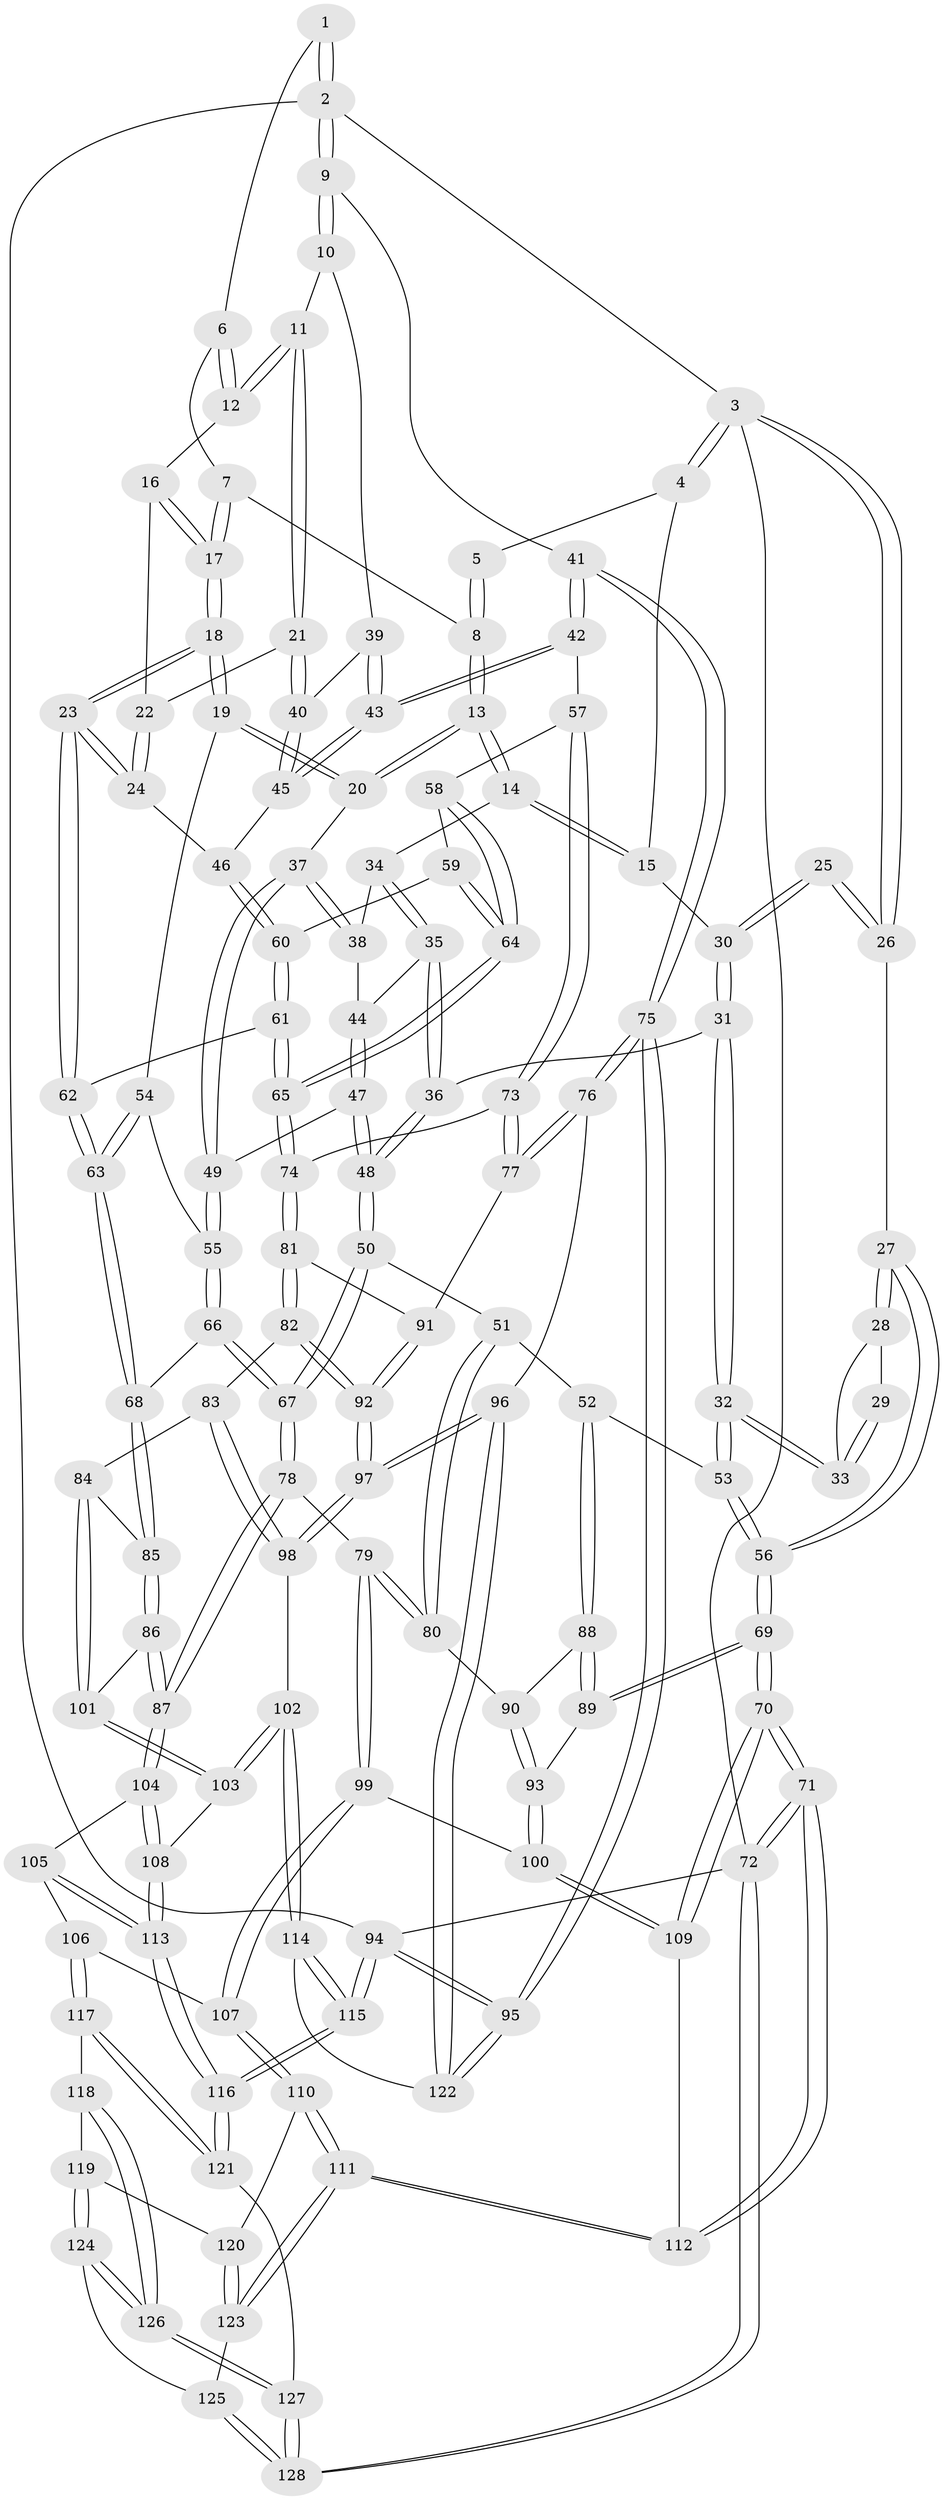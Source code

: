 // coarse degree distribution, {4: 0.23333333333333334, 3: 0.7444444444444445, 1: 0.011111111111111112, 2: 0.011111111111111112}
// Generated by graph-tools (version 1.1) at 2025/38/03/04/25 23:38:20]
// undirected, 128 vertices, 317 edges
graph export_dot {
  node [color=gray90,style=filled];
  1 [pos="+0.7584688072949407+0"];
  2 [pos="+1+0"];
  3 [pos="+0+0"];
  4 [pos="+0.2545764082580248+0"];
  5 [pos="+0.5055055477494961+0"];
  6 [pos="+0.752903234043584+0"];
  7 [pos="+0.532906406599563+0.06888885575234535"];
  8 [pos="+0.508497527265457+0.06089649509178551"];
  9 [pos="+1+0.09420684575834394"];
  10 [pos="+0.8675785057747992+0.12841294925300673"];
  11 [pos="+0.7840780522803874+0.02630917413607253"];
  12 [pos="+0.7487007601833825+0"];
  13 [pos="+0.4037537319254302+0.13262058272111082"];
  14 [pos="+0.28591876865510557+0.00997702482163835"];
  15 [pos="+0.25474783295661374+0"];
  16 [pos="+0.6800278989022874+0.03019660910638361"];
  17 [pos="+0.5913915017570698+0.11151189587989119"];
  18 [pos="+0.5646501720708625+0.2232632129727445"];
  19 [pos="+0.48885977947909937+0.21947021975692327"];
  20 [pos="+0.4181185287781319+0.17053709243157805"];
  21 [pos="+0.7296708550267607+0.2017199870593175"];
  22 [pos="+0.6781394694481025+0.13358228026458874"];
  23 [pos="+0.5713755789734125+0.22829211074944766"];
  24 [pos="+0.6150729310570077+0.22293550735819948"];
  25 [pos="+0.1560630253815752+0.0630993816142734"];
  26 [pos="+0+0"];
  27 [pos="+0+0.10604768065608862"];
  28 [pos="+0.009948031654632832+0.1199643150862985"];
  29 [pos="+0.13746799922160977+0.07879842785955492"];
  30 [pos="+0.20132827918651633+0.030755229210334595"];
  31 [pos="+0.19091330839009668+0.2180493935319653"];
  32 [pos="+0.09724619606541693+0.2720952799165758"];
  33 [pos="+0.09389636425654674+0.23102612905676292"];
  34 [pos="+0.2685501046912018+0.18551021280145388"];
  35 [pos="+0.22802389158771774+0.22425636577125255"];
  36 [pos="+0.21066339018432745+0.2263154482892913"];
  37 [pos="+0.36109044516969824+0.2284413474938131"];
  38 [pos="+0.28900730884401343+0.21442564133126643"];
  39 [pos="+0.8635953112914144+0.15504592366655315"];
  40 [pos="+0.7285822799192146+0.21383645332239848"];
  41 [pos="+1+0.32684774486355084"];
  42 [pos="+0.9134828419438091+0.3318813368358881"];
  43 [pos="+0.8742506427168267+0.2666636060035695"];
  44 [pos="+0.2656566425140439+0.24299649687459804"];
  45 [pos="+0.7249884131955261+0.2238207013190162"];
  46 [pos="+0.7199603793175813+0.2278373357505818"];
  47 [pos="+0.30458488187951166+0.3301375089781993"];
  48 [pos="+0.2542186216002614+0.36400609320736294"];
  49 [pos="+0.31324042178631034+0.3272704371034091"];
  50 [pos="+0.2423887142227746+0.37649000812078554"];
  51 [pos="+0.2366828939161686+0.37947365872756333"];
  52 [pos="+0.07319985872698798+0.3712913773810834"];
  53 [pos="+0.05641927624521429+0.35778411443781494"];
  54 [pos="+0.47157154575514443+0.2648987617220628"];
  55 [pos="+0.40377342614074585+0.36309222107088474"];
  56 [pos="+0+0.3342568705593345"];
  57 [pos="+0.8842898793782917+0.35647967794664615"];
  58 [pos="+0.8748223944840628+0.3556964533825308"];
  59 [pos="+0.7653631725330394+0.31903726674237903"];
  60 [pos="+0.7243062354071751+0.2715120504172497"];
  61 [pos="+0.649792012124673+0.3914685116933939"];
  62 [pos="+0.6061038712143746+0.37119041497534033"];
  63 [pos="+0.5172420693274559+0.4213565309238585"];
  64 [pos="+0.6701260339434041+0.4066520381612273"];
  65 [pos="+0.6672880155556822+0.408010646312991"];
  66 [pos="+0.44135269822362416+0.4318060990300504"];
  67 [pos="+0.39284041419329335+0.49219168089863014"];
  68 [pos="+0.5077900635112826+0.42974006231111256"];
  69 [pos="+0+0.6453195856362326"];
  70 [pos="+0+0.9920377535536511"];
  71 [pos="+0+1"];
  72 [pos="+0+1"];
  73 [pos="+0.8564165878856804+0.4345002160995014"];
  74 [pos="+0.6837620247182767+0.45632750208880113"];
  75 [pos="+1+0.6792766654065588"];
  76 [pos="+0.94205315450657+0.6577377826404122"];
  77 [pos="+0.858691039063818+0.5025439279122167"];
  78 [pos="+0.3702484313756403+0.5746685065418637"];
  79 [pos="+0.2621545708751827+0.5446253012718287"];
  80 [pos="+0.2534641840974514+0.5318538986324558"];
  81 [pos="+0.6832068573926886+0.4744386502459853"];
  82 [pos="+0.664274813853292+0.50826856383919"];
  83 [pos="+0.6587943448240753+0.5156443081253566"];
  84 [pos="+0.6285071541016881+0.5374787240439398"];
  85 [pos="+0.5318265153581002+0.4875122172611598"];
  86 [pos="+0.49681549309726913+0.5886217199389011"];
  87 [pos="+0.3909432034246771+0.6154067679696656"];
  88 [pos="+0.08675492399110386+0.4440745223296505"];
  89 [pos="+0+0.6190316577126804"];
  90 [pos="+0.11944109233302518+0.5079192744396591"];
  91 [pos="+0.7616706068926519+0.5195567336317685"];
  92 [pos="+0.7615186702643527+0.5906980922264113"];
  93 [pos="+0.11284353117453733+0.6458163034581437"];
  94 [pos="+1+1"];
  95 [pos="+1+1"];
  96 [pos="+0.795827459692971+0.7169441981496767"];
  97 [pos="+0.789932889891867+0.7142193177209605"];
  98 [pos="+0.7769519868891994+0.7114697965243278"];
  99 [pos="+0.15024038345432444+0.6693752186654262"];
  100 [pos="+0.1345432899374527+0.6669101491021577"];
  101 [pos="+0.5944000055070219+0.6203546441588096"];
  102 [pos="+0.6642027492067206+0.706087399127201"];
  103 [pos="+0.6244562259563368+0.6967156348136354"];
  104 [pos="+0.3883832403276664+0.6387826234211734"];
  105 [pos="+0.3723082905099455+0.6871887171423087"];
  106 [pos="+0.36365499289548664+0.6967754762271238"];
  107 [pos="+0.20172726306092478+0.7087250278032222"];
  108 [pos="+0.5954020640374447+0.7176719169031325"];
  109 [pos="+0.10093168999310055+0.7206982672462258"];
  110 [pos="+0.20696722078960536+0.7996921778981502"];
  111 [pos="+0.10557508347396333+0.8678126426449883"];
  112 [pos="+0.10227428339157832+0.8686813563308342"];
  113 [pos="+0.5342267146496192+0.7949897924465318"];
  114 [pos="+0.6133337998838615+1"];
  115 [pos="+0.5479670058412117+1"];
  116 [pos="+0.504962666147152+1"];
  117 [pos="+0.35787725364944084+0.7594178280484003"];
  118 [pos="+0.2664546555516444+0.8310172351955651"];
  119 [pos="+0.22908684404953722+0.8164107853087922"];
  120 [pos="+0.21642182010969307+0.8077327602893438"];
  121 [pos="+0.4848304515898813+1"];
  122 [pos="+0.7838238828957094+0.8560743941686657"];
  123 [pos="+0.19462693484076515+0.8967073084862399"];
  124 [pos="+0.2175985677135083+0.8910518533542711"];
  125 [pos="+0.1995823153807925+0.8995723667417288"];
  126 [pos="+0.29319037855378477+0.9002510940491018"];
  127 [pos="+0.4526547722081194+1"];
  128 [pos="+0.2548570270376376+1"];
  1 -- 2;
  1 -- 2;
  1 -- 6;
  2 -- 3;
  2 -- 9;
  2 -- 9;
  2 -- 94;
  3 -- 4;
  3 -- 4;
  3 -- 26;
  3 -- 26;
  3 -- 72;
  4 -- 5;
  4 -- 15;
  5 -- 8;
  5 -- 8;
  6 -- 7;
  6 -- 12;
  6 -- 12;
  7 -- 8;
  7 -- 17;
  7 -- 17;
  8 -- 13;
  8 -- 13;
  9 -- 10;
  9 -- 10;
  9 -- 41;
  10 -- 11;
  10 -- 39;
  11 -- 12;
  11 -- 12;
  11 -- 21;
  11 -- 21;
  12 -- 16;
  13 -- 14;
  13 -- 14;
  13 -- 20;
  13 -- 20;
  14 -- 15;
  14 -- 15;
  14 -- 34;
  15 -- 30;
  16 -- 17;
  16 -- 17;
  16 -- 22;
  17 -- 18;
  17 -- 18;
  18 -- 19;
  18 -- 19;
  18 -- 23;
  18 -- 23;
  19 -- 20;
  19 -- 20;
  19 -- 54;
  20 -- 37;
  21 -- 22;
  21 -- 40;
  21 -- 40;
  22 -- 24;
  22 -- 24;
  23 -- 24;
  23 -- 24;
  23 -- 62;
  23 -- 62;
  24 -- 46;
  25 -- 26;
  25 -- 26;
  25 -- 30;
  25 -- 30;
  26 -- 27;
  27 -- 28;
  27 -- 28;
  27 -- 56;
  27 -- 56;
  28 -- 29;
  28 -- 33;
  29 -- 33;
  29 -- 33;
  30 -- 31;
  30 -- 31;
  31 -- 32;
  31 -- 32;
  31 -- 36;
  32 -- 33;
  32 -- 33;
  32 -- 53;
  32 -- 53;
  34 -- 35;
  34 -- 35;
  34 -- 38;
  35 -- 36;
  35 -- 36;
  35 -- 44;
  36 -- 48;
  36 -- 48;
  37 -- 38;
  37 -- 38;
  37 -- 49;
  37 -- 49;
  38 -- 44;
  39 -- 40;
  39 -- 43;
  39 -- 43;
  40 -- 45;
  40 -- 45;
  41 -- 42;
  41 -- 42;
  41 -- 75;
  41 -- 75;
  42 -- 43;
  42 -- 43;
  42 -- 57;
  43 -- 45;
  43 -- 45;
  44 -- 47;
  44 -- 47;
  45 -- 46;
  46 -- 60;
  46 -- 60;
  47 -- 48;
  47 -- 48;
  47 -- 49;
  48 -- 50;
  48 -- 50;
  49 -- 55;
  49 -- 55;
  50 -- 51;
  50 -- 67;
  50 -- 67;
  51 -- 52;
  51 -- 80;
  51 -- 80;
  52 -- 53;
  52 -- 88;
  52 -- 88;
  53 -- 56;
  53 -- 56;
  54 -- 55;
  54 -- 63;
  54 -- 63;
  55 -- 66;
  55 -- 66;
  56 -- 69;
  56 -- 69;
  57 -- 58;
  57 -- 73;
  57 -- 73;
  58 -- 59;
  58 -- 64;
  58 -- 64;
  59 -- 60;
  59 -- 64;
  59 -- 64;
  60 -- 61;
  60 -- 61;
  61 -- 62;
  61 -- 65;
  61 -- 65;
  62 -- 63;
  62 -- 63;
  63 -- 68;
  63 -- 68;
  64 -- 65;
  64 -- 65;
  65 -- 74;
  65 -- 74;
  66 -- 67;
  66 -- 67;
  66 -- 68;
  67 -- 78;
  67 -- 78;
  68 -- 85;
  68 -- 85;
  69 -- 70;
  69 -- 70;
  69 -- 89;
  69 -- 89;
  70 -- 71;
  70 -- 71;
  70 -- 109;
  70 -- 109;
  71 -- 72;
  71 -- 72;
  71 -- 112;
  71 -- 112;
  72 -- 128;
  72 -- 128;
  72 -- 94;
  73 -- 74;
  73 -- 77;
  73 -- 77;
  74 -- 81;
  74 -- 81;
  75 -- 76;
  75 -- 76;
  75 -- 95;
  75 -- 95;
  76 -- 77;
  76 -- 77;
  76 -- 96;
  77 -- 91;
  78 -- 79;
  78 -- 87;
  78 -- 87;
  79 -- 80;
  79 -- 80;
  79 -- 99;
  79 -- 99;
  80 -- 90;
  81 -- 82;
  81 -- 82;
  81 -- 91;
  82 -- 83;
  82 -- 92;
  82 -- 92;
  83 -- 84;
  83 -- 98;
  83 -- 98;
  84 -- 85;
  84 -- 101;
  84 -- 101;
  85 -- 86;
  85 -- 86;
  86 -- 87;
  86 -- 87;
  86 -- 101;
  87 -- 104;
  87 -- 104;
  88 -- 89;
  88 -- 89;
  88 -- 90;
  89 -- 93;
  90 -- 93;
  90 -- 93;
  91 -- 92;
  91 -- 92;
  92 -- 97;
  92 -- 97;
  93 -- 100;
  93 -- 100;
  94 -- 95;
  94 -- 95;
  94 -- 115;
  94 -- 115;
  95 -- 122;
  95 -- 122;
  96 -- 97;
  96 -- 97;
  96 -- 122;
  96 -- 122;
  97 -- 98;
  97 -- 98;
  98 -- 102;
  99 -- 100;
  99 -- 107;
  99 -- 107;
  100 -- 109;
  100 -- 109;
  101 -- 103;
  101 -- 103;
  102 -- 103;
  102 -- 103;
  102 -- 114;
  102 -- 114;
  103 -- 108;
  104 -- 105;
  104 -- 108;
  104 -- 108;
  105 -- 106;
  105 -- 113;
  105 -- 113;
  106 -- 107;
  106 -- 117;
  106 -- 117;
  107 -- 110;
  107 -- 110;
  108 -- 113;
  108 -- 113;
  109 -- 112;
  110 -- 111;
  110 -- 111;
  110 -- 120;
  111 -- 112;
  111 -- 112;
  111 -- 123;
  111 -- 123;
  113 -- 116;
  113 -- 116;
  114 -- 115;
  114 -- 115;
  114 -- 122;
  115 -- 116;
  115 -- 116;
  116 -- 121;
  116 -- 121;
  117 -- 118;
  117 -- 121;
  117 -- 121;
  118 -- 119;
  118 -- 126;
  118 -- 126;
  119 -- 120;
  119 -- 124;
  119 -- 124;
  120 -- 123;
  120 -- 123;
  121 -- 127;
  123 -- 125;
  124 -- 125;
  124 -- 126;
  124 -- 126;
  125 -- 128;
  125 -- 128;
  126 -- 127;
  126 -- 127;
  127 -- 128;
  127 -- 128;
}
